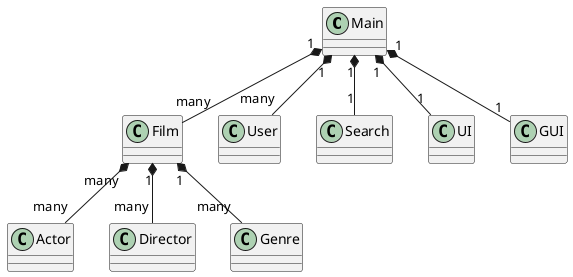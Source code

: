 @startuml SP3

class Main{

}

class Film{

}

class User{

}

class Actor{

}

class Search{

}

class UI{

}

class GUI{

}

class Director{

}

class Genre{

}

Main "1" *-- "1" UI
Main "1" *-- "1" Search
Main "1" *-- "many" User
Film "many" *-- "many" Actor
Main "1" *-- "1" GUI
Main "1" *-- "many" Film
Film "1" *-- "many" Director
Film "1" *-- "many" Genre

@enduml

/'
Class relationships:
<|-- Extention
*-- Composition
o-- Aggregation
'/